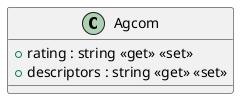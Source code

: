 @startuml
class Agcom {
    + rating : string <<get>> <<set>>
    + descriptors : string <<get>> <<set>>
}
@enduml
